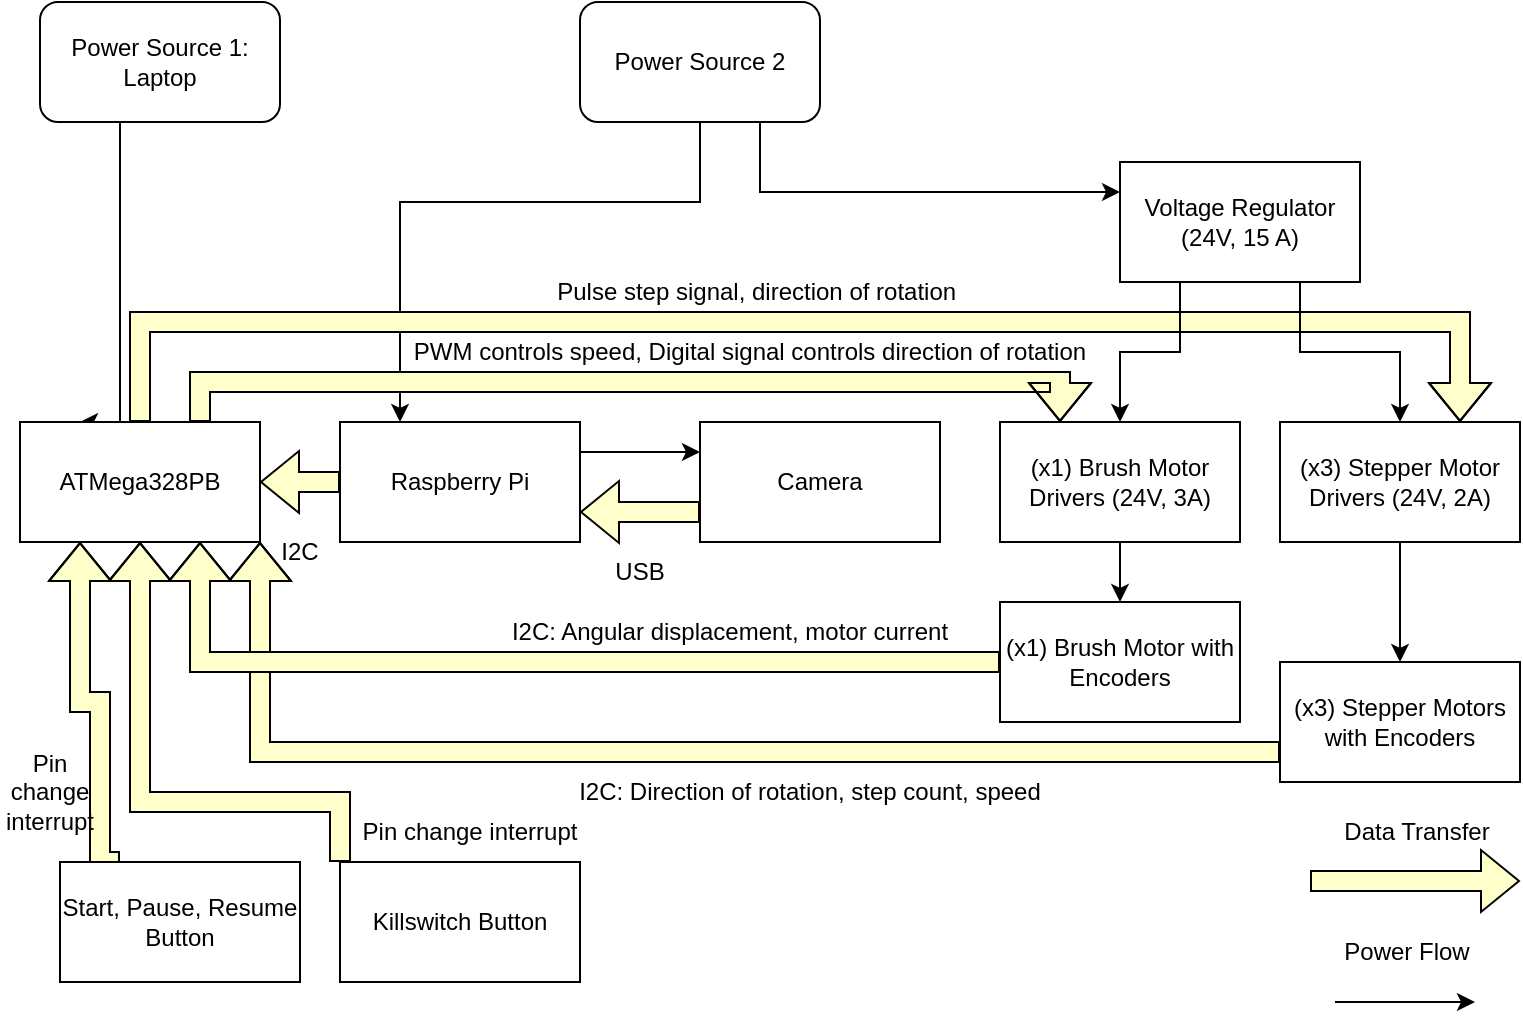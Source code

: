 <mxfile version="26.1.2">
  <diagram name="Page-1" id="dA9ISIGSVP2RbJfilWr2">
    <mxGraphModel dx="1034" dy="458" grid="1" gridSize="10" guides="1" tooltips="1" connect="1" arrows="1" fold="1" page="1" pageScale="1" pageWidth="850" pageHeight="1100" math="0" shadow="0">
      <root>
        <mxCell id="0" />
        <mxCell id="1" parent="0" />
        <mxCell id="lMMEnAEBY7Rnv78QAGbO-5" style="edgeStyle=orthogonalEdgeStyle;rounded=0;orthogonalLoop=1;jettySize=auto;html=1;entryX=0.25;entryY=0;entryDx=0;entryDy=0;exitX=0.5;exitY=1;exitDx=0;exitDy=0;" parent="1" source="lMMEnAEBY7Rnv78QAGbO-41" target="lMMEnAEBY7Rnv78QAGbO-4" edge="1">
          <mxGeometry relative="1" as="geometry">
            <mxPoint x="250" y="90" as="sourcePoint" />
            <mxPoint x="230" y="160" as="targetPoint" />
            <Array as="points">
              <mxPoint x="360" y="110" />
              <mxPoint x="210" y="110" />
            </Array>
          </mxGeometry>
        </mxCell>
        <mxCell id="lMMEnAEBY7Rnv78QAGbO-6" style="edgeStyle=orthogonalEdgeStyle;rounded=0;orthogonalLoop=1;jettySize=auto;html=1;exitX=0.25;exitY=1;exitDx=0;exitDy=0;entryX=0.25;entryY=0;entryDx=0;entryDy=0;" parent="1" source="lMMEnAEBY7Rnv78QAGbO-2" target="lMMEnAEBY7Rnv78QAGbO-3" edge="1">
          <mxGeometry relative="1" as="geometry">
            <mxPoint x="120" y="160" as="targetPoint" />
            <Array as="points">
              <mxPoint x="70" y="70" />
            </Array>
          </mxGeometry>
        </mxCell>
        <mxCell id="lMMEnAEBY7Rnv78QAGbO-2" value="Power Source 1: Laptop" style="rounded=1;whiteSpace=wrap;html=1;" parent="1" vertex="1">
          <mxGeometry x="30" y="10" width="120" height="60" as="geometry" />
        </mxCell>
        <mxCell id="P1vxrx1TQENAgPRz93mc-3" style="edgeStyle=orthogonalEdgeStyle;rounded=0;orthogonalLoop=1;jettySize=auto;html=1;exitX=0.5;exitY=0;exitDx=0;exitDy=0;entryX=0.75;entryY=0;entryDx=0;entryDy=0;shape=flexArrow;fillColor=#FFFFCC;" parent="1" source="lMMEnAEBY7Rnv78QAGbO-3" target="lMMEnAEBY7Rnv78QAGbO-7" edge="1">
          <mxGeometry relative="1" as="geometry">
            <Array as="points">
              <mxPoint x="80" y="170" />
              <mxPoint x="740" y="170" />
            </Array>
          </mxGeometry>
        </mxCell>
        <mxCell id="P1vxrx1TQENAgPRz93mc-4" style="edgeStyle=orthogonalEdgeStyle;rounded=0;orthogonalLoop=1;jettySize=auto;html=1;exitX=0.75;exitY=0;exitDx=0;exitDy=0;entryX=0.25;entryY=0;entryDx=0;entryDy=0;shape=flexArrow;fillColor=#FFFFCC;" parent="1" source="lMMEnAEBY7Rnv78QAGbO-3" target="lMMEnAEBY7Rnv78QAGbO-19" edge="1">
          <mxGeometry relative="1" as="geometry" />
        </mxCell>
        <mxCell id="lMMEnAEBY7Rnv78QAGbO-3" value="ATMega328PB" style="rounded=0;whiteSpace=wrap;html=1;" parent="1" vertex="1">
          <mxGeometry x="20" y="220" width="120" height="60" as="geometry" />
        </mxCell>
        <mxCell id="lMMEnAEBY7Rnv78QAGbO-39" style="edgeStyle=orthogonalEdgeStyle;rounded=0;orthogonalLoop=1;jettySize=auto;html=1;exitX=1;exitY=0.25;exitDx=0;exitDy=0;entryX=0;entryY=0.25;entryDx=0;entryDy=0;" parent="1" source="lMMEnAEBY7Rnv78QAGbO-4" target="lMMEnAEBY7Rnv78QAGbO-16" edge="1">
          <mxGeometry relative="1" as="geometry" />
        </mxCell>
        <mxCell id="v1QDWX8DnBojuXd7kbeD-2" style="edgeStyle=orthogonalEdgeStyle;rounded=0;orthogonalLoop=1;jettySize=auto;html=1;exitX=0;exitY=0.5;exitDx=0;exitDy=0;entryX=1;entryY=0.5;entryDx=0;entryDy=0;shape=flexArrow;fillColor=#FFFFCC;" edge="1" parent="1" source="lMMEnAEBY7Rnv78QAGbO-4" target="lMMEnAEBY7Rnv78QAGbO-3">
          <mxGeometry relative="1" as="geometry" />
        </mxCell>
        <mxCell id="lMMEnAEBY7Rnv78QAGbO-4" value="Raspberry Pi" style="rounded=0;whiteSpace=wrap;html=1;" parent="1" vertex="1">
          <mxGeometry x="180" y="220" width="120" height="60" as="geometry" />
        </mxCell>
        <mxCell id="lMMEnAEBY7Rnv78QAGbO-11" style="edgeStyle=orthogonalEdgeStyle;rounded=0;orthogonalLoop=1;jettySize=auto;html=1;exitX=0.5;exitY=1;exitDx=0;exitDy=0;" parent="1" source="lMMEnAEBY7Rnv78QAGbO-7" target="lMMEnAEBY7Rnv78QAGbO-8" edge="1">
          <mxGeometry relative="1" as="geometry" />
        </mxCell>
        <mxCell id="lMMEnAEBY7Rnv78QAGbO-7" value="(x3) Stepper Motor Drivers (24V, 2A)" style="rounded=0;whiteSpace=wrap;html=1;" parent="1" vertex="1">
          <mxGeometry x="650" y="220" width="120" height="60" as="geometry" />
        </mxCell>
        <mxCell id="P1vxrx1TQENAgPRz93mc-14" style="edgeStyle=orthogonalEdgeStyle;rounded=0;orthogonalLoop=1;jettySize=auto;html=1;exitX=0;exitY=0.75;exitDx=0;exitDy=0;entryX=1;entryY=1;entryDx=0;entryDy=0;shape=flexArrow;fillColor=#FFFFCC;" parent="1" source="lMMEnAEBY7Rnv78QAGbO-8" target="lMMEnAEBY7Rnv78QAGbO-3" edge="1">
          <mxGeometry relative="1" as="geometry" />
        </mxCell>
        <mxCell id="lMMEnAEBY7Rnv78QAGbO-8" value="(x3) Stepper Motors with Encoders" style="rounded=0;whiteSpace=wrap;html=1;" parent="1" vertex="1">
          <mxGeometry x="650" y="340" width="120" height="60" as="geometry" />
        </mxCell>
        <mxCell id="lMMEnAEBY7Rnv78QAGbO-12" value="(x1) Brush Motor with Encoders" style="rounded=0;whiteSpace=wrap;html=1;" parent="1" vertex="1">
          <mxGeometry x="510" y="310" width="120" height="60" as="geometry" />
        </mxCell>
        <mxCell id="P1vxrx1TQENAgPRz93mc-15" style="edgeStyle=orthogonalEdgeStyle;rounded=0;orthogonalLoop=1;jettySize=auto;html=1;exitX=0;exitY=0.75;exitDx=0;exitDy=0;entryX=1;entryY=0.75;entryDx=0;entryDy=0;shape=flexArrow;fillColor=#FFFFCC;" parent="1" source="lMMEnAEBY7Rnv78QAGbO-16" target="lMMEnAEBY7Rnv78QAGbO-4" edge="1">
          <mxGeometry relative="1" as="geometry" />
        </mxCell>
        <mxCell id="lMMEnAEBY7Rnv78QAGbO-16" value="Camera" style="rounded=0;whiteSpace=wrap;html=1;" parent="1" vertex="1">
          <mxGeometry x="360" y="220" width="120" height="60" as="geometry" />
        </mxCell>
        <mxCell id="lMMEnAEBY7Rnv78QAGbO-21" style="edgeStyle=orthogonalEdgeStyle;rounded=0;orthogonalLoop=1;jettySize=auto;html=1;exitX=0.5;exitY=1;exitDx=0;exitDy=0;" parent="1" source="lMMEnAEBY7Rnv78QAGbO-19" target="lMMEnAEBY7Rnv78QAGbO-12" edge="1">
          <mxGeometry relative="1" as="geometry" />
        </mxCell>
        <mxCell id="lMMEnAEBY7Rnv78QAGbO-19" value="(x1) Brush Motor Drivers (24V, 3A)" style="rounded=0;whiteSpace=wrap;html=1;" parent="1" vertex="1">
          <mxGeometry x="510" y="220" width="120" height="60" as="geometry" />
        </mxCell>
        <mxCell id="P1vxrx1TQENAgPRz93mc-12" style="edgeStyle=orthogonalEdgeStyle;rounded=0;orthogonalLoop=1;jettySize=auto;html=1;exitX=0.25;exitY=0;exitDx=0;exitDy=0;entryX=0.25;entryY=1;entryDx=0;entryDy=0;shape=flexArrow;fillColor=#FFFFCC;" parent="1" source="lMMEnAEBY7Rnv78QAGbO-25" target="lMMEnAEBY7Rnv78QAGbO-3" edge="1">
          <mxGeometry relative="1" as="geometry">
            <Array as="points">
              <mxPoint x="60" y="440" />
              <mxPoint x="60" y="360" />
              <mxPoint x="50" y="360" />
            </Array>
          </mxGeometry>
        </mxCell>
        <mxCell id="lMMEnAEBY7Rnv78QAGbO-25" value="Start, Pause, Resume Button" style="rounded=0;whiteSpace=wrap;html=1;" parent="1" vertex="1">
          <mxGeometry x="40" y="440" width="120" height="60" as="geometry" />
        </mxCell>
        <mxCell id="v1QDWX8DnBojuXd7kbeD-4" style="edgeStyle=orthogonalEdgeStyle;rounded=0;orthogonalLoop=1;jettySize=auto;html=1;exitX=0;exitY=0;exitDx=0;exitDy=0;entryX=0.5;entryY=1;entryDx=0;entryDy=0;shape=flexArrow;fillColor=#FFFFCC;" edge="1" parent="1" source="lMMEnAEBY7Rnv78QAGbO-26" target="lMMEnAEBY7Rnv78QAGbO-3">
          <mxGeometry relative="1" as="geometry">
            <Array as="points">
              <mxPoint x="180" y="410" />
              <mxPoint x="80" y="410" />
            </Array>
          </mxGeometry>
        </mxCell>
        <mxCell id="lMMEnAEBY7Rnv78QAGbO-26" value="Killswitch Button" style="rounded=0;whiteSpace=wrap;html=1;" parent="1" vertex="1">
          <mxGeometry x="180" y="440" width="120" height="60" as="geometry" />
        </mxCell>
        <mxCell id="lMMEnAEBY7Rnv78QAGbO-29" value="" style="endArrow=classic;html=1;rounded=0;" parent="1" edge="1">
          <mxGeometry width="50" height="50" relative="1" as="geometry">
            <mxPoint x="677.5" y="510" as="sourcePoint" />
            <mxPoint x="747.5" y="510" as="targetPoint" />
          </mxGeometry>
        </mxCell>
        <mxCell id="lMMEnAEBY7Rnv78QAGbO-33" value="Power Flow" style="text;html=1;align=center;verticalAlign=middle;resizable=0;points=[];autosize=1;strokeColor=none;fillColor=none;" parent="1" vertex="1">
          <mxGeometry x="667.5" y="470" width="90" height="30" as="geometry" />
        </mxCell>
        <mxCell id="lMMEnAEBY7Rnv78QAGbO-34" value="Data Transfer" style="text;html=1;align=center;verticalAlign=middle;resizable=0;points=[];autosize=1;strokeColor=none;fillColor=none;" parent="1" vertex="1">
          <mxGeometry x="667.5" y="410" width="100" height="30" as="geometry" />
        </mxCell>
        <mxCell id="lMMEnAEBY7Rnv78QAGbO-43" style="edgeStyle=orthogonalEdgeStyle;rounded=0;orthogonalLoop=1;jettySize=auto;html=1;exitX=0.25;exitY=1;exitDx=0;exitDy=0;entryX=0.5;entryY=0;entryDx=0;entryDy=0;" parent="1" source="lMMEnAEBY7Rnv78QAGbO-38" target="lMMEnAEBY7Rnv78QAGbO-19" edge="1">
          <mxGeometry relative="1" as="geometry" />
        </mxCell>
        <mxCell id="lMMEnAEBY7Rnv78QAGbO-44" style="edgeStyle=orthogonalEdgeStyle;rounded=0;orthogonalLoop=1;jettySize=auto;html=1;exitX=0.75;exitY=1;exitDx=0;exitDy=0;entryX=0.5;entryY=0;entryDx=0;entryDy=0;" parent="1" source="lMMEnAEBY7Rnv78QAGbO-38" target="lMMEnAEBY7Rnv78QAGbO-7" edge="1">
          <mxGeometry relative="1" as="geometry" />
        </mxCell>
        <mxCell id="lMMEnAEBY7Rnv78QAGbO-55" style="edgeStyle=orthogonalEdgeStyle;rounded=0;orthogonalLoop=1;jettySize=auto;html=1;exitX=0.75;exitY=1;exitDx=0;exitDy=0;entryX=0;entryY=0.25;entryDx=0;entryDy=0;" parent="1" source="lMMEnAEBY7Rnv78QAGbO-41" target="lMMEnAEBY7Rnv78QAGbO-38" edge="1">
          <mxGeometry relative="1" as="geometry" />
        </mxCell>
        <mxCell id="lMMEnAEBY7Rnv78QAGbO-41" value="Power Source 2" style="rounded=1;whiteSpace=wrap;html=1;" parent="1" vertex="1">
          <mxGeometry x="300" y="10" width="120" height="60" as="geometry" />
        </mxCell>
        <mxCell id="lMMEnAEBY7Rnv78QAGbO-38" value="Voltage Regulator (24V, 15 A)" style="rounded=0;whiteSpace=wrap;html=1;" parent="1" vertex="1">
          <mxGeometry x="570" y="90" width="120" height="60" as="geometry" />
        </mxCell>
        <mxCell id="lMMEnAEBY7Rnv78QAGbO-49" value="Pulse step signal, direction of rotation&amp;nbsp;" style="text;html=1;align=center;verticalAlign=middle;whiteSpace=wrap;rounded=0;" parent="1" vertex="1">
          <mxGeometry x="280" y="140" width="220" height="30" as="geometry" />
        </mxCell>
        <mxCell id="lMMEnAEBY7Rnv78QAGbO-50" value="PWM controls speed, Digital signal controls direction of rotation" style="text;html=1;align=center;verticalAlign=middle;whiteSpace=wrap;rounded=0;" parent="1" vertex="1">
          <mxGeometry x="210" y="170" width="350" height="30" as="geometry" />
        </mxCell>
        <mxCell id="lMMEnAEBY7Rnv78QAGbO-52" value="I2C: Direction of rotation, step count, speed" style="text;html=1;align=center;verticalAlign=middle;whiteSpace=wrap;rounded=0;" parent="1" vertex="1">
          <mxGeometry x="290" y="390" width="250" height="30" as="geometry" />
        </mxCell>
        <mxCell id="lMMEnAEBY7Rnv78QAGbO-53" value="I2C: Angular displacement, motor current" style="text;html=1;align=center;verticalAlign=middle;whiteSpace=wrap;rounded=0;" parent="1" vertex="1">
          <mxGeometry x="250" y="310" width="250" height="30" as="geometry" />
        </mxCell>
        <mxCell id="P1vxrx1TQENAgPRz93mc-10" value="" style="endArrow=classic;html=1;rounded=0;shape=flexArrow;fillColor=#FFFFCC;" parent="1" edge="1">
          <mxGeometry width="50" height="50" relative="1" as="geometry">
            <mxPoint x="665" y="449.5" as="sourcePoint" />
            <mxPoint x="770" y="449.5" as="targetPoint" />
          </mxGeometry>
        </mxCell>
        <mxCell id="P1vxrx1TQENAgPRz93mc-11" style="edgeStyle=orthogonalEdgeStyle;rounded=0;orthogonalLoop=1;jettySize=auto;html=1;exitX=0;exitY=0.5;exitDx=0;exitDy=0;entryX=0.75;entryY=1;entryDx=0;entryDy=0;shape=flexArrow;fillColor=#FFFFCC;" parent="1" source="lMMEnAEBY7Rnv78QAGbO-12" target="lMMEnAEBY7Rnv78QAGbO-3" edge="1">
          <mxGeometry relative="1" as="geometry" />
        </mxCell>
        <mxCell id="P1vxrx1TQENAgPRz93mc-17" value="USB" style="text;html=1;align=center;verticalAlign=middle;whiteSpace=wrap;rounded=0;" parent="1" vertex="1">
          <mxGeometry x="300" y="280" width="60" height="30" as="geometry" />
        </mxCell>
        <mxCell id="P1vxrx1TQENAgPRz93mc-19" value="Pin change interrupt" style="text;html=1;align=center;verticalAlign=middle;whiteSpace=wrap;rounded=0;" parent="1" vertex="1">
          <mxGeometry x="170" y="410" width="150" height="30" as="geometry" />
        </mxCell>
        <mxCell id="P1vxrx1TQENAgPRz93mc-20" value="Pin change interrupt" style="text;html=1;align=center;verticalAlign=middle;whiteSpace=wrap;rounded=0;" parent="1" vertex="1">
          <mxGeometry x="10" y="390" width="50" height="30" as="geometry" />
        </mxCell>
        <mxCell id="v1QDWX8DnBojuXd7kbeD-5" value="I2C" style="text;html=1;align=center;verticalAlign=middle;whiteSpace=wrap;rounded=0;" vertex="1" parent="1">
          <mxGeometry x="130" y="270" width="60" height="30" as="geometry" />
        </mxCell>
      </root>
    </mxGraphModel>
  </diagram>
</mxfile>
